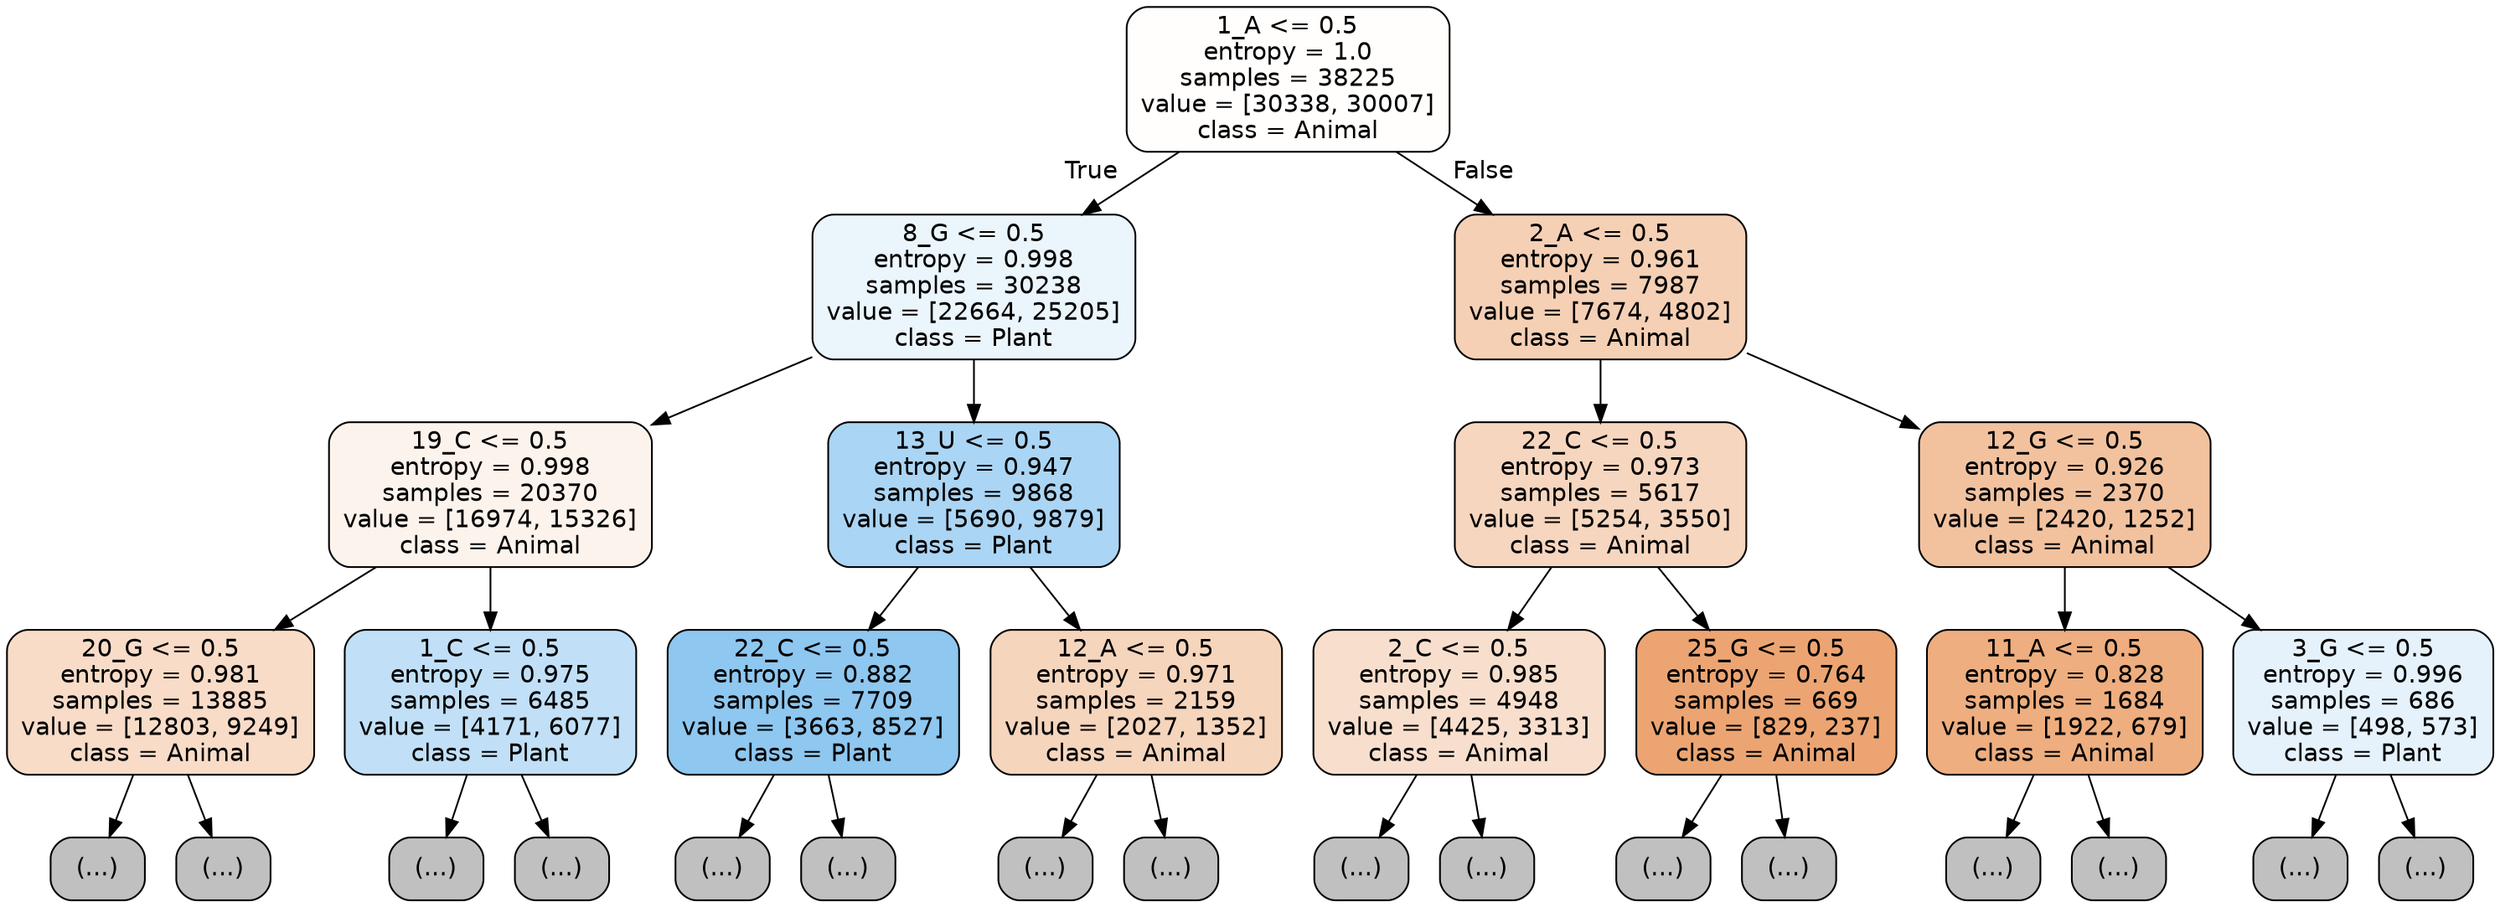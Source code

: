 digraph Tree {
node [shape=box, style="filled, rounded", color="black", fontname="helvetica"] ;
edge [fontname="helvetica"] ;
0 [label="1_A <= 0.5\nentropy = 1.0\nsamples = 38225\nvalue = [30338, 30007]\nclass = Animal", fillcolor="#fffefd"] ;
1 [label="8_G <= 0.5\nentropy = 0.998\nsamples = 30238\nvalue = [22664, 25205]\nclass = Plant", fillcolor="#ebf5fc"] ;
0 -> 1 [labeldistance=2.5, labelangle=45, headlabel="True"] ;
2 [label="19_C <= 0.5\nentropy = 0.998\nsamples = 20370\nvalue = [16974, 15326]\nclass = Animal", fillcolor="#fcf3ec"] ;
1 -> 2 ;
3 [label="20_G <= 0.5\nentropy = 0.981\nsamples = 13885\nvalue = [12803, 9249]\nclass = Animal", fillcolor="#f8dcc8"] ;
2 -> 3 ;
4 [label="(...)", fillcolor="#C0C0C0"] ;
3 -> 4 ;
5131 [label="(...)", fillcolor="#C0C0C0"] ;
3 -> 5131 ;
7006 [label="1_C <= 0.5\nentropy = 0.975\nsamples = 6485\nvalue = [4171, 6077]\nclass = Plant", fillcolor="#c1e0f7"] ;
2 -> 7006 ;
7007 [label="(...)", fillcolor="#C0C0C0"] ;
7006 -> 7007 ;
8774 [label="(...)", fillcolor="#C0C0C0"] ;
7006 -> 8774 ;
9409 [label="13_U <= 0.5\nentropy = 0.947\nsamples = 9868\nvalue = [5690, 9879]\nclass = Plant", fillcolor="#abd5f4"] ;
1 -> 9409 ;
9410 [label="22_C <= 0.5\nentropy = 0.882\nsamples = 7709\nvalue = [3663, 8527]\nclass = Plant", fillcolor="#8ec7f0"] ;
9409 -> 9410 ;
9411 [label="(...)", fillcolor="#C0C0C0"] ;
9410 -> 9411 ;
11620 [label="(...)", fillcolor="#C0C0C0"] ;
9410 -> 11620 ;
11929 [label="12_A <= 0.5\nentropy = 0.971\nsamples = 2159\nvalue = [2027, 1352]\nclass = Animal", fillcolor="#f6d5bd"] ;
9409 -> 11929 ;
11930 [label="(...)", fillcolor="#C0C0C0"] ;
11929 -> 11930 ;
12655 [label="(...)", fillcolor="#C0C0C0"] ;
11929 -> 12655 ;
12904 [label="2_A <= 0.5\nentropy = 0.961\nsamples = 7987\nvalue = [7674, 4802]\nclass = Animal", fillcolor="#f5d0b5"] ;
0 -> 12904 [labeldistance=2.5, labelangle=-45, headlabel="False"] ;
12905 [label="22_C <= 0.5\nentropy = 0.973\nsamples = 5617\nvalue = [5254, 3550]\nclass = Animal", fillcolor="#f7d6bf"] ;
12904 -> 12905 ;
12906 [label="2_C <= 0.5\nentropy = 0.985\nsamples = 4948\nvalue = [4425, 3313]\nclass = Animal", fillcolor="#f8dfcd"] ;
12905 -> 12906 ;
12907 [label="(...)", fillcolor="#C0C0C0"] ;
12906 -> 12907 ;
14870 [label="(...)", fillcolor="#C0C0C0"] ;
12906 -> 14870 ;
15599 [label="25_G <= 0.5\nentropy = 0.764\nsamples = 669\nvalue = [829, 237]\nclass = Animal", fillcolor="#eca572"] ;
12905 -> 15599 ;
15600 [label="(...)", fillcolor="#C0C0C0"] ;
15599 -> 15600 ;
15869 [label="(...)", fillcolor="#C0C0C0"] ;
15599 -> 15869 ;
15870 [label="12_G <= 0.5\nentropy = 0.926\nsamples = 2370\nvalue = [2420, 1252]\nclass = Animal", fillcolor="#f2c29f"] ;
12904 -> 15870 ;
15871 [label="11_A <= 0.5\nentropy = 0.828\nsamples = 1684\nvalue = [1922, 679]\nclass = Animal", fillcolor="#eeae7f"] ;
15870 -> 15871 ;
15872 [label="(...)", fillcolor="#C0C0C0"] ;
15871 -> 15872 ;
16453 [label="(...)", fillcolor="#C0C0C0"] ;
15871 -> 16453 ;
16680 [label="3_G <= 0.5\nentropy = 0.996\nsamples = 686\nvalue = [498, 573]\nclass = Plant", fillcolor="#e5f2fc"] ;
15870 -> 16680 ;
16681 [label="(...)", fillcolor="#C0C0C0"] ;
16680 -> 16681 ;
16872 [label="(...)", fillcolor="#C0C0C0"] ;
16680 -> 16872 ;
}
